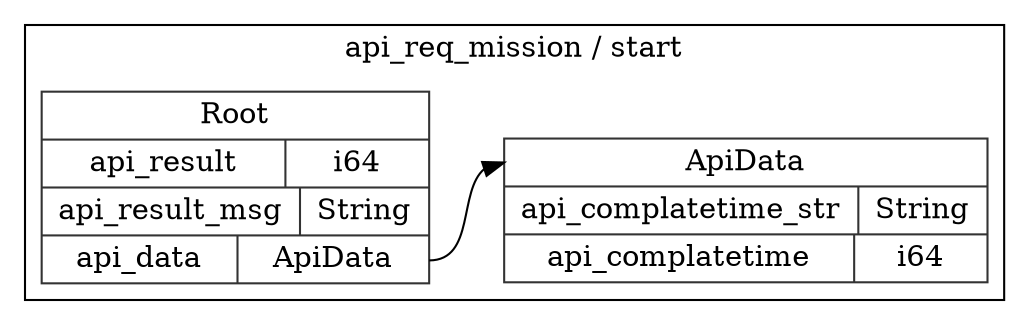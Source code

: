 digraph {
  rankdir=LR;
  subgraph cluster_0 {
    label="api_req_mission / start";
    node [style="filled", color=white, style="solid", color=gray20];
    api_req_mission__start__Root [label="<Root> Root  | { api_result | <api_result> i64 } | { api_result_msg | <api_result_msg> String } | { api_data | <api_data> ApiData }", shape=record];
    api_req_mission__start__ApiData;
    api_req_mission__start__Root:api_data:e -> api_req_mission__start__ApiData:ApiData:w;
    api_req_mission__start__ApiData [label="<ApiData> ApiData  | { api_complatetime_str | <api_complatetime_str> String } | { api_complatetime | <api_complatetime> i64 }", shape=record];
  }
}
